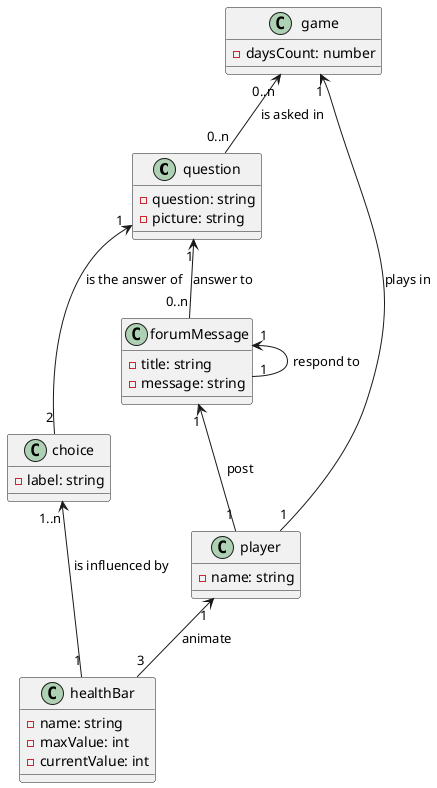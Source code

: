 @startuml projet

question "1" <-- "2" choice : is the answer of

choice "1..n" <-- "1" healthBar : is influenced by

player "1" <-- "3" healthBar : animate

game "1" <-- "1" player : plays in

game "0..n" <-- "0..n" question : is asked in

question "1" <-- "0..n" forumMessage : answer to

forumMessage "1" <-- "1" player : post

forumMessage "1" <-- "1" forumMessage : respond to

class question {
    - question: string
    - picture: string
}

class choice {
    - label: string
}

class player {
    - name: string
}

class healthBar {
    - name: string
    - maxValue: int
    - currentValue: int
}

class game {
    - daysCount: number 
}

class forumMessage {
    - title: string
    - message: string
}


@enduml